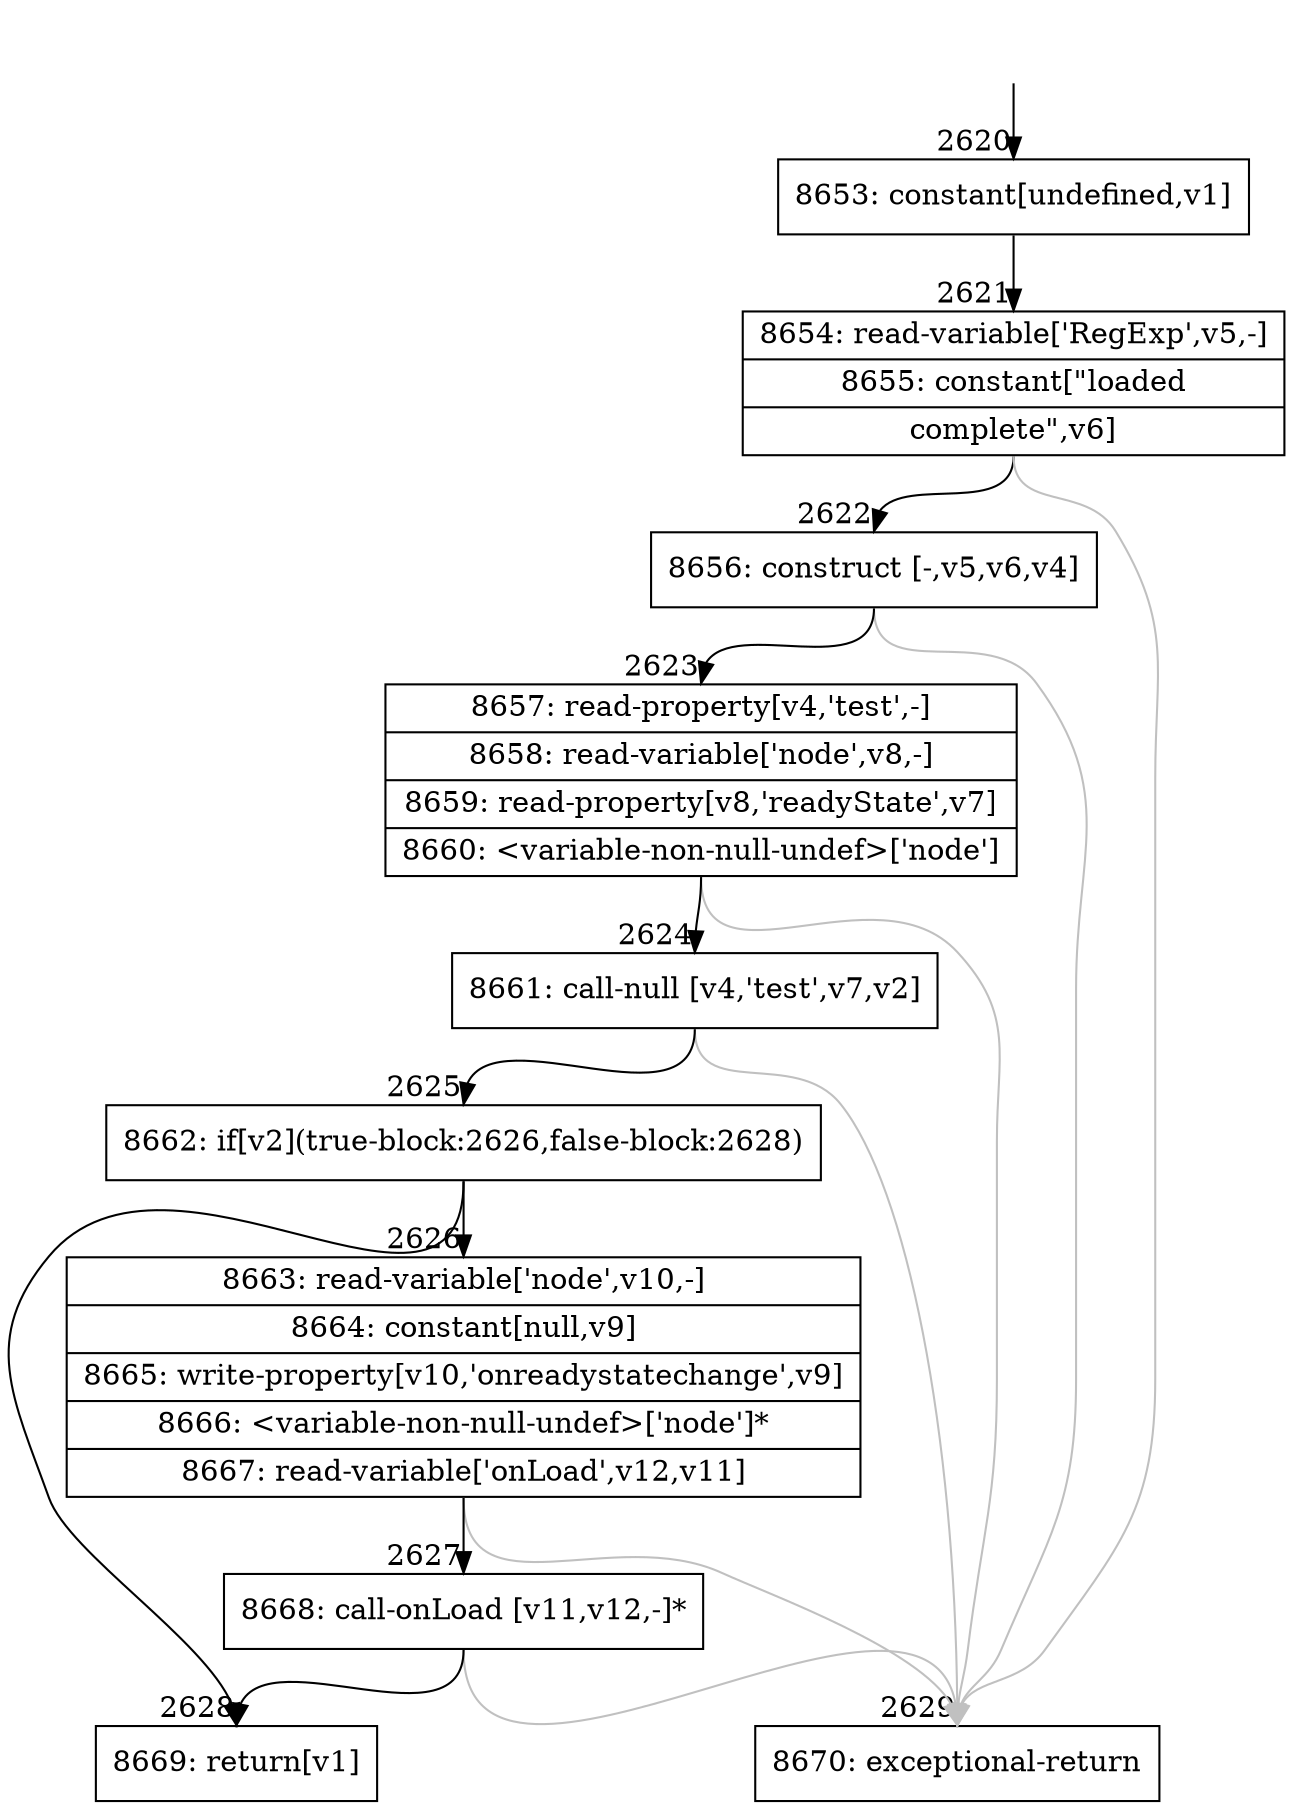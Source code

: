digraph {
rankdir="TD"
BB_entry133[shape=none,label=""];
BB_entry133 -> BB2620 [tailport=s, headport=n, headlabel="    2620"]
BB2620 [shape=record label="{8653: constant[undefined,v1]}" ] 
BB2620 -> BB2621 [tailport=s, headport=n, headlabel="      2621"]
BB2621 [shape=record label="{8654: read-variable['RegExp',v5,-]|8655: constant[\"loaded|complete\",v6]}" ] 
BB2621 -> BB2622 [tailport=s, headport=n, headlabel="      2622"]
BB2621 -> BB2629 [tailport=s, headport=n, color=gray, headlabel="      2629"]
BB2622 [shape=record label="{8656: construct [-,v5,v6,v4]}" ] 
BB2622 -> BB2623 [tailport=s, headport=n, headlabel="      2623"]
BB2622 -> BB2629 [tailport=s, headport=n, color=gray]
BB2623 [shape=record label="{8657: read-property[v4,'test',-]|8658: read-variable['node',v8,-]|8659: read-property[v8,'readyState',v7]|8660: \<variable-non-null-undef\>['node']}" ] 
BB2623 -> BB2624 [tailport=s, headport=n, headlabel="      2624"]
BB2623 -> BB2629 [tailport=s, headport=n, color=gray]
BB2624 [shape=record label="{8661: call-null [v4,'test',v7,v2]}" ] 
BB2624 -> BB2625 [tailport=s, headport=n, headlabel="      2625"]
BB2624 -> BB2629 [tailport=s, headport=n, color=gray]
BB2625 [shape=record label="{8662: if[v2](true-block:2626,false-block:2628)}" ] 
BB2625 -> BB2626 [tailport=s, headport=n, headlabel="      2626"]
BB2625 -> BB2628 [tailport=s, headport=n, headlabel="      2628"]
BB2626 [shape=record label="{8663: read-variable['node',v10,-]|8664: constant[null,v9]|8665: write-property[v10,'onreadystatechange',v9]|8666: \<variable-non-null-undef\>['node']*|8667: read-variable['onLoad',v12,v11]}" ] 
BB2626 -> BB2627 [tailport=s, headport=n, headlabel="      2627"]
BB2626 -> BB2629 [tailport=s, headport=n, color=gray]
BB2627 [shape=record label="{8668: call-onLoad [v11,v12,-]*}" ] 
BB2627 -> BB2628 [tailport=s, headport=n]
BB2627 -> BB2629 [tailport=s, headport=n, color=gray]
BB2628 [shape=record label="{8669: return[v1]}" ] 
BB2629 [shape=record label="{8670: exceptional-return}" ] 
//#$~ 4769
}

